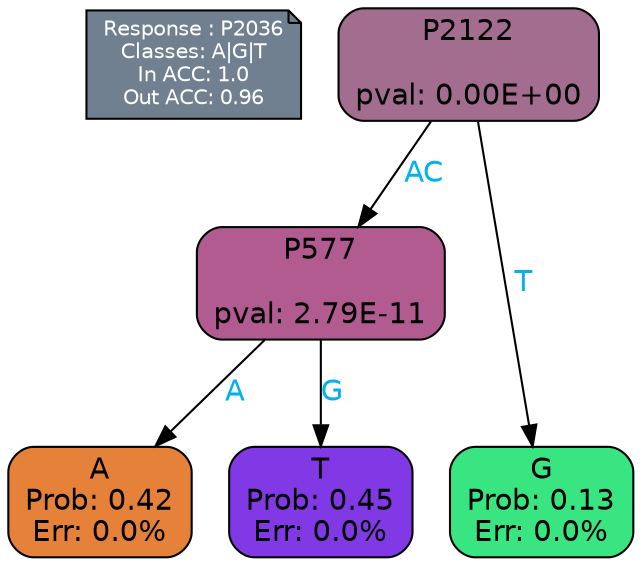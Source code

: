 digraph Tree {
node [shape=box, style="filled, rounded", color="black", fontname=helvetica] ;
graph [ranksep=equally, splines=polylines, bgcolor=transparent, dpi=600] ;
edge [fontname=helvetica] ;
LEGEND [label="Response : P2036
Classes: A|G|T
In ACC: 1.0
Out ACC: 0.96
",shape=note,align=left,style=filled,fillcolor="slategray",fontcolor="white",fontsize=10];1 [label="P2122

pval: 0.00E+00", fillcolor="#a26d8f"] ;
2 [label="P577

pval: 2.79E-11", fillcolor="#b15b91"] ;
3 [label="A
Prob: 0.42
Err: 0.0%", fillcolor="#e58139"] ;
4 [label="T
Prob: 0.45
Err: 0.0%", fillcolor="#8139e5"] ;
5 [label="G
Prob: 0.13
Err: 0.0%", fillcolor="#39e581"] ;
1 -> 2 [label="AC",fontcolor=deepskyblue2] ;
1 -> 5 [label="T",fontcolor=deepskyblue2] ;
2 -> 3 [label="A",fontcolor=deepskyblue2] ;
2 -> 4 [label="G",fontcolor=deepskyblue2] ;
{rank = same; 3;4;5;}{rank = same; LEGEND;1;}}